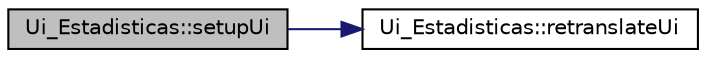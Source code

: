 digraph "Ui_Estadisticas::setupUi"
{
  edge [fontname="Helvetica",fontsize="10",labelfontname="Helvetica",labelfontsize="10"];
  node [fontname="Helvetica",fontsize="10",shape=record];
  rankdir="LR";
  Node1 [label="Ui_Estadisticas::setupUi",height=0.2,width=0.4,color="black", fillcolor="grey75", style="filled" fontcolor="black"];
  Node1 -> Node2 [color="midnightblue",fontsize="10",style="solid",fontname="Helvetica"];
  Node2 [label="Ui_Estadisticas::retranslateUi",height=0.2,width=0.4,color="black", fillcolor="white", style="filled",URL="$class_ui___estadisticas.html#abee1a8375798b88c509f2163e9f7f91f"];
}

